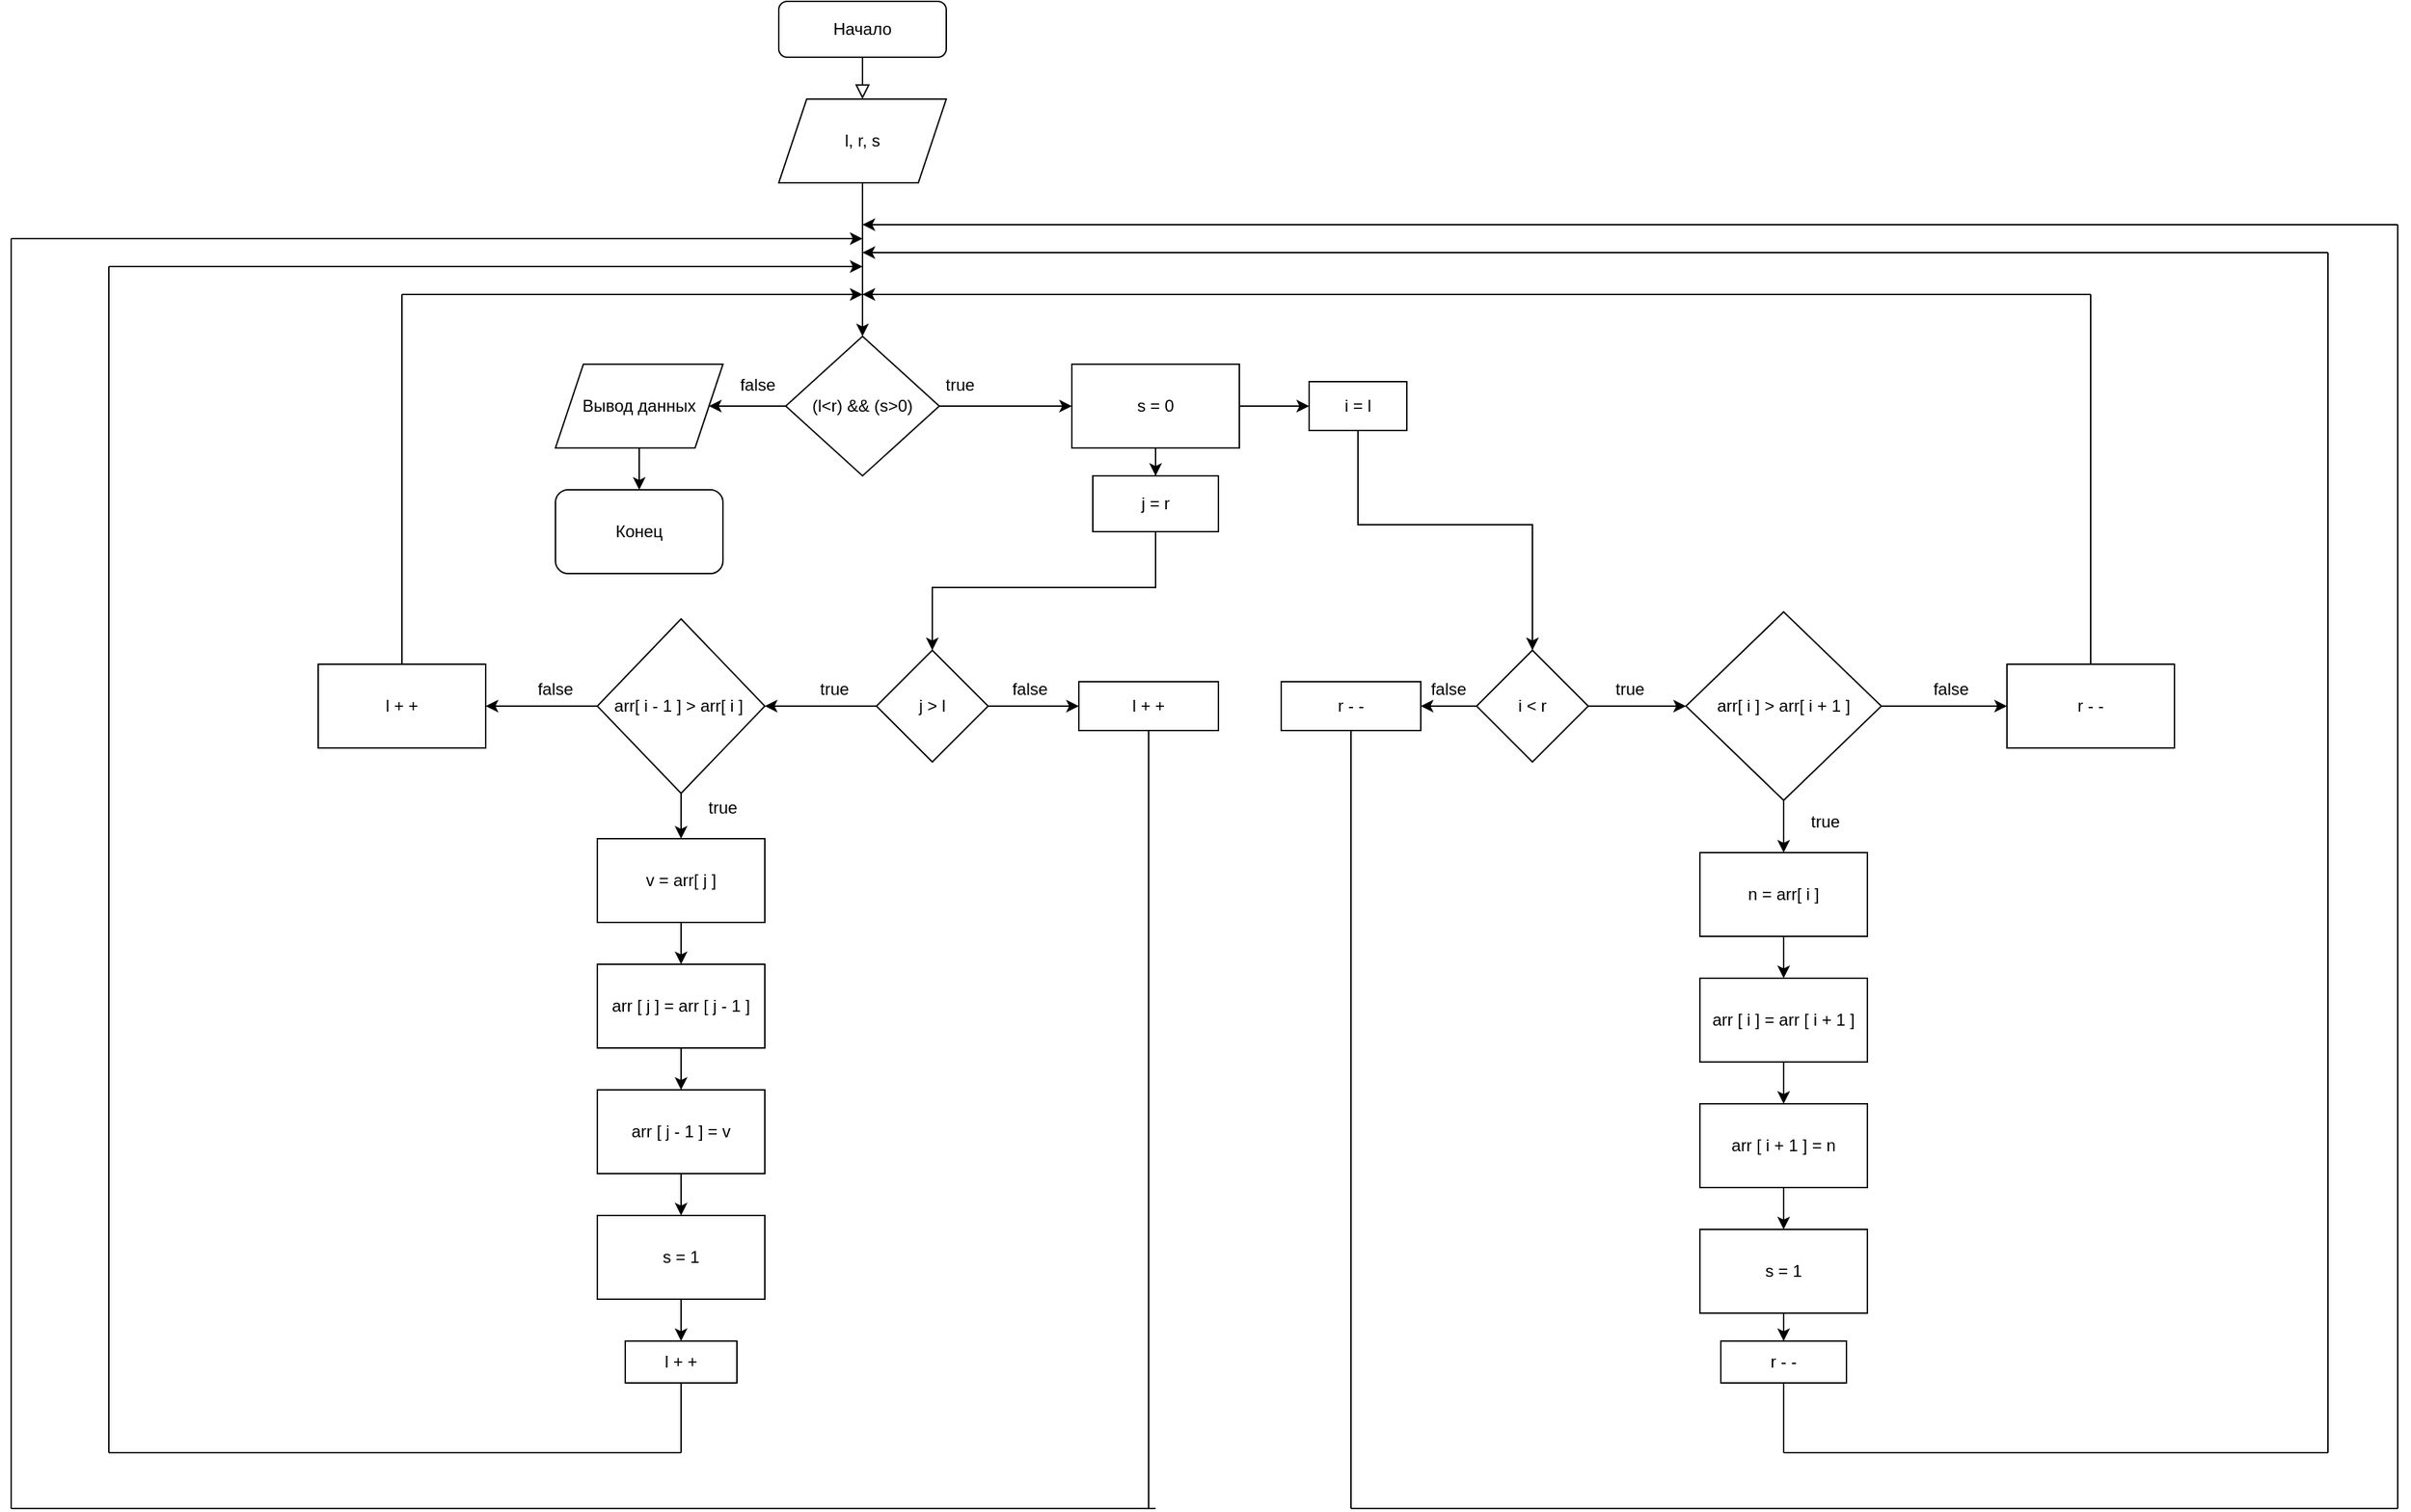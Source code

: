 <mxfile version="21.1.2" type="device">
  <diagram id="C5RBs43oDa-KdzZeNtuy" name="Page-1">
    <mxGraphModel dx="2885" dy="1188" grid="1" gridSize="10" guides="1" tooltips="1" connect="1" arrows="1" fold="1" page="1" pageScale="1" pageWidth="827" pageHeight="1169" math="0" shadow="0">
      <root>
        <mxCell id="WIyWlLk6GJQsqaUBKTNV-0" />
        <mxCell id="WIyWlLk6GJQsqaUBKTNV-1" parent="WIyWlLk6GJQsqaUBKTNV-0" />
        <mxCell id="WIyWlLk6GJQsqaUBKTNV-2" value="" style="rounded=0;html=1;jettySize=auto;orthogonalLoop=1;fontSize=11;endArrow=block;endFill=0;endSize=8;strokeWidth=1;shadow=0;labelBackgroundColor=none;edgeStyle=orthogonalEdgeStyle;" parent="WIyWlLk6GJQsqaUBKTNV-1" source="WIyWlLk6GJQsqaUBKTNV-3" edge="1">
          <mxGeometry relative="1" as="geometry">
            <mxPoint x="220" y="110" as="targetPoint" />
          </mxGeometry>
        </mxCell>
        <mxCell id="WIyWlLk6GJQsqaUBKTNV-3" value="Начало" style="rounded=1;whiteSpace=wrap;html=1;fontSize=12;glass=0;strokeWidth=1;shadow=0;" parent="WIyWlLk6GJQsqaUBKTNV-1" vertex="1">
          <mxGeometry x="160" y="40" width="120" height="40" as="geometry" />
        </mxCell>
        <mxCell id="ZGtKO9bcvpAh2ufPQVij-3" value="" style="edgeStyle=orthogonalEdgeStyle;rounded=0;orthogonalLoop=1;jettySize=auto;html=1;" parent="WIyWlLk6GJQsqaUBKTNV-1" source="ZGtKO9bcvpAh2ufPQVij-0" target="ZGtKO9bcvpAh2ufPQVij-1" edge="1">
          <mxGeometry relative="1" as="geometry" />
        </mxCell>
        <mxCell id="ZGtKO9bcvpAh2ufPQVij-0" value="l, r, s" style="shape=parallelogram;perimeter=parallelogramPerimeter;whiteSpace=wrap;html=1;fixedSize=1;" parent="WIyWlLk6GJQsqaUBKTNV-1" vertex="1">
          <mxGeometry x="160" y="110" width="120" height="60" as="geometry" />
        </mxCell>
        <mxCell id="ZGtKO9bcvpAh2ufPQVij-6" value="" style="edgeStyle=orthogonalEdgeStyle;rounded=0;orthogonalLoop=1;jettySize=auto;html=1;" parent="WIyWlLk6GJQsqaUBKTNV-1" source="ZGtKO9bcvpAh2ufPQVij-1" edge="1">
          <mxGeometry relative="1" as="geometry">
            <mxPoint x="110" y="330" as="targetPoint" />
          </mxGeometry>
        </mxCell>
        <mxCell id="ZGtKO9bcvpAh2ufPQVij-9" value="" style="edgeStyle=orthogonalEdgeStyle;rounded=0;orthogonalLoop=1;jettySize=auto;html=1;" parent="WIyWlLk6GJQsqaUBKTNV-1" source="ZGtKO9bcvpAh2ufPQVij-1" edge="1">
          <mxGeometry relative="1" as="geometry">
            <mxPoint x="370" y="330" as="targetPoint" />
          </mxGeometry>
        </mxCell>
        <mxCell id="ZGtKO9bcvpAh2ufPQVij-1" value="(l&amp;lt;r) &amp;amp;&amp;amp; (s&amp;gt;0)" style="rhombus;whiteSpace=wrap;html=1;" parent="WIyWlLk6GJQsqaUBKTNV-1" vertex="1">
          <mxGeometry x="165" y="280" width="110" height="100" as="geometry" />
        </mxCell>
        <mxCell id="ZGtKO9bcvpAh2ufPQVij-7" value="false" style="text;html=1;strokeColor=none;fillColor=none;align=center;verticalAlign=middle;whiteSpace=wrap;rounded=0;" parent="WIyWlLk6GJQsqaUBKTNV-1" vertex="1">
          <mxGeometry x="135" y="310" width="20" height="10" as="geometry" />
        </mxCell>
        <mxCell id="ZGtKO9bcvpAh2ufPQVij-12" value="" style="edgeStyle=orthogonalEdgeStyle;rounded=0;orthogonalLoop=1;jettySize=auto;html=1;" parent="WIyWlLk6GJQsqaUBKTNV-1" source="ZGtKO9bcvpAh2ufPQVij-10" target="ZGtKO9bcvpAh2ufPQVij-11" edge="1">
          <mxGeometry relative="1" as="geometry">
            <Array as="points">
              <mxPoint x="430" y="460" />
              <mxPoint x="270" y="460" />
            </Array>
          </mxGeometry>
        </mxCell>
        <mxCell id="ZGtKO9bcvpAh2ufPQVij-17" value="" style="edgeStyle=orthogonalEdgeStyle;rounded=0;orthogonalLoop=1;jettySize=auto;html=1;" parent="WIyWlLk6GJQsqaUBKTNV-1" source="ZGtKO9bcvpAh2ufPQVij-10" target="ZGtKO9bcvpAh2ufPQVij-16" edge="1">
          <mxGeometry relative="1" as="geometry" />
        </mxCell>
        <mxCell id="ZGtKO9bcvpAh2ufPQVij-21" value="" style="edgeStyle=orthogonalEdgeStyle;rounded=0;orthogonalLoop=1;jettySize=auto;html=1;" parent="WIyWlLk6GJQsqaUBKTNV-1" source="ZGtKO9bcvpAh2ufPQVij-10" target="ZGtKO9bcvpAh2ufPQVij-19" edge="1">
          <mxGeometry relative="1" as="geometry" />
        </mxCell>
        <mxCell id="ZGtKO9bcvpAh2ufPQVij-10" value="s = 0" style="rounded=0;whiteSpace=wrap;html=1;" parent="WIyWlLk6GJQsqaUBKTNV-1" vertex="1">
          <mxGeometry x="370" y="300" width="120" height="60" as="geometry" />
        </mxCell>
        <mxCell id="ZGtKO9bcvpAh2ufPQVij-32" value="" style="edgeStyle=orthogonalEdgeStyle;rounded=0;orthogonalLoop=1;jettySize=auto;html=1;" parent="WIyWlLk6GJQsqaUBKTNV-1" source="ZGtKO9bcvpAh2ufPQVij-11" target="ZGtKO9bcvpAh2ufPQVij-31" edge="1">
          <mxGeometry relative="1" as="geometry" />
        </mxCell>
        <mxCell id="ZGtKO9bcvpAh2ufPQVij-34" value="" style="edgeStyle=orthogonalEdgeStyle;rounded=0;orthogonalLoop=1;jettySize=auto;html=1;" parent="WIyWlLk6GJQsqaUBKTNV-1" source="ZGtKO9bcvpAh2ufPQVij-11" target="ZGtKO9bcvpAh2ufPQVij-33" edge="1">
          <mxGeometry relative="1" as="geometry" />
        </mxCell>
        <mxCell id="ZGtKO9bcvpAh2ufPQVij-11" value="j &amp;gt; l" style="rhombus;whiteSpace=wrap;html=1;rounded=0;" parent="WIyWlLk6GJQsqaUBKTNV-1" vertex="1">
          <mxGeometry x="230" y="505" width="80" height="80" as="geometry" />
        </mxCell>
        <mxCell id="ZGtKO9bcvpAh2ufPQVij-23" value="" style="edgeStyle=orthogonalEdgeStyle;rounded=0;orthogonalLoop=1;jettySize=auto;html=1;" parent="WIyWlLk6GJQsqaUBKTNV-1" source="ZGtKO9bcvpAh2ufPQVij-13" target="ZGtKO9bcvpAh2ufPQVij-22" edge="1">
          <mxGeometry relative="1" as="geometry" />
        </mxCell>
        <mxCell id="ZGtKO9bcvpAh2ufPQVij-29" value="" style="edgeStyle=orthogonalEdgeStyle;rounded=0;orthogonalLoop=1;jettySize=auto;html=1;entryX=1;entryY=0.5;entryDx=0;entryDy=0;" parent="WIyWlLk6GJQsqaUBKTNV-1" source="ZGtKO9bcvpAh2ufPQVij-13" target="ZGtKO9bcvpAh2ufPQVij-30" edge="1">
          <mxGeometry relative="1" as="geometry">
            <mxPoint x="640" y="545" as="targetPoint" />
          </mxGeometry>
        </mxCell>
        <mxCell id="ZGtKO9bcvpAh2ufPQVij-13" value="i &amp;lt; r" style="rhombus;whiteSpace=wrap;html=1;rounded=0;" parent="WIyWlLk6GJQsqaUBKTNV-1" vertex="1">
          <mxGeometry x="660" y="505" width="80" height="80" as="geometry" />
        </mxCell>
        <mxCell id="ZGtKO9bcvpAh2ufPQVij-15" value="true" style="text;html=1;strokeColor=none;fillColor=none;align=center;verticalAlign=middle;whiteSpace=wrap;rounded=0;" parent="WIyWlLk6GJQsqaUBKTNV-1" vertex="1">
          <mxGeometry x="280" y="310" width="20" height="10" as="geometry" />
        </mxCell>
        <mxCell id="ZGtKO9bcvpAh2ufPQVij-18" value="" style="edgeStyle=orthogonalEdgeStyle;rounded=0;orthogonalLoop=1;jettySize=auto;html=1;" parent="WIyWlLk6GJQsqaUBKTNV-1" source="ZGtKO9bcvpAh2ufPQVij-16" target="ZGtKO9bcvpAh2ufPQVij-13" edge="1">
          <mxGeometry relative="1" as="geometry">
            <Array as="points">
              <mxPoint x="575" y="415" />
              <mxPoint x="700" y="415" />
              <mxPoint x="700" y="510" />
            </Array>
          </mxGeometry>
        </mxCell>
        <mxCell id="ZGtKO9bcvpAh2ufPQVij-16" value="i = l" style="rounded=0;whiteSpace=wrap;html=1;" parent="WIyWlLk6GJQsqaUBKTNV-1" vertex="1">
          <mxGeometry x="540" y="312.5" width="70" height="35" as="geometry" />
        </mxCell>
        <mxCell id="ZGtKO9bcvpAh2ufPQVij-19" value="j = r" style="rounded=0;whiteSpace=wrap;html=1;" parent="WIyWlLk6GJQsqaUBKTNV-1" vertex="1">
          <mxGeometry x="385" y="380" width="90" height="40" as="geometry" />
        </mxCell>
        <mxCell id="ZGtKO9bcvpAh2ufPQVij-36" value="" style="edgeStyle=orthogonalEdgeStyle;rounded=0;orthogonalLoop=1;jettySize=auto;html=1;" parent="WIyWlLk6GJQsqaUBKTNV-1" source="ZGtKO9bcvpAh2ufPQVij-22" target="ZGtKO9bcvpAh2ufPQVij-35" edge="1">
          <mxGeometry relative="1" as="geometry" />
        </mxCell>
        <mxCell id="ZGtKO9bcvpAh2ufPQVij-73" value="" style="edgeStyle=orthogonalEdgeStyle;rounded=0;orthogonalLoop=1;jettySize=auto;html=1;" parent="WIyWlLk6GJQsqaUBKTNV-1" source="ZGtKO9bcvpAh2ufPQVij-22" target="ZGtKO9bcvpAh2ufPQVij-72" edge="1">
          <mxGeometry relative="1" as="geometry" />
        </mxCell>
        <mxCell id="ZGtKO9bcvpAh2ufPQVij-22" value="arr[ i ] &amp;gt; arr[ i + 1 ]" style="rhombus;whiteSpace=wrap;html=1;rounded=0;" parent="WIyWlLk6GJQsqaUBKTNV-1" vertex="1">
          <mxGeometry x="810" y="477.5" width="140" height="135" as="geometry" />
        </mxCell>
        <mxCell id="ZGtKO9bcvpAh2ufPQVij-30" value="r - -" style="rounded=0;whiteSpace=wrap;html=1;" parent="WIyWlLk6GJQsqaUBKTNV-1" vertex="1">
          <mxGeometry x="520" y="527.5" width="100" height="35" as="geometry" />
        </mxCell>
        <mxCell id="ZGtKO9bcvpAh2ufPQVij-31" value="l + +" style="rounded=0;whiteSpace=wrap;html=1;" parent="WIyWlLk6GJQsqaUBKTNV-1" vertex="1">
          <mxGeometry x="375" y="527.5" width="100" height="35" as="geometry" />
        </mxCell>
        <mxCell id="ZGtKO9bcvpAh2ufPQVij-50" value="" style="edgeStyle=orthogonalEdgeStyle;rounded=0;orthogonalLoop=1;jettySize=auto;html=1;" parent="WIyWlLk6GJQsqaUBKTNV-1" source="ZGtKO9bcvpAh2ufPQVij-33" target="ZGtKO9bcvpAh2ufPQVij-44" edge="1">
          <mxGeometry relative="1" as="geometry" />
        </mxCell>
        <mxCell id="ZGtKO9bcvpAh2ufPQVij-81" value="" style="edgeStyle=orthogonalEdgeStyle;rounded=0;orthogonalLoop=1;jettySize=auto;html=1;" parent="WIyWlLk6GJQsqaUBKTNV-1" source="ZGtKO9bcvpAh2ufPQVij-33" target="ZGtKO9bcvpAh2ufPQVij-80" edge="1">
          <mxGeometry relative="1" as="geometry" />
        </mxCell>
        <mxCell id="ZGtKO9bcvpAh2ufPQVij-33" value="arr[ i - 1 ] &amp;gt; arr[ i ]&amp;nbsp;" style="rhombus;whiteSpace=wrap;html=1;rounded=0;" parent="WIyWlLk6GJQsqaUBKTNV-1" vertex="1">
          <mxGeometry x="30" y="482.5" width="120" height="125" as="geometry" />
        </mxCell>
        <mxCell id="ZGtKO9bcvpAh2ufPQVij-38" value="" style="edgeStyle=orthogonalEdgeStyle;rounded=0;orthogonalLoop=1;jettySize=auto;html=1;" parent="WIyWlLk6GJQsqaUBKTNV-1" source="ZGtKO9bcvpAh2ufPQVij-35" target="ZGtKO9bcvpAh2ufPQVij-37" edge="1">
          <mxGeometry relative="1" as="geometry" />
        </mxCell>
        <mxCell id="ZGtKO9bcvpAh2ufPQVij-35" value="n = arr[ i ]" style="whiteSpace=wrap;html=1;rounded=0;" parent="WIyWlLk6GJQsqaUBKTNV-1" vertex="1">
          <mxGeometry x="820" y="650" width="120" height="60" as="geometry" />
        </mxCell>
        <mxCell id="ZGtKO9bcvpAh2ufPQVij-40" value="" style="edgeStyle=orthogonalEdgeStyle;rounded=0;orthogonalLoop=1;jettySize=auto;html=1;" parent="WIyWlLk6GJQsqaUBKTNV-1" source="ZGtKO9bcvpAh2ufPQVij-37" target="ZGtKO9bcvpAh2ufPQVij-39" edge="1">
          <mxGeometry relative="1" as="geometry" />
        </mxCell>
        <mxCell id="ZGtKO9bcvpAh2ufPQVij-37" value="arr [ i ] = arr [ i + 1 ]" style="whiteSpace=wrap;html=1;rounded=0;" parent="WIyWlLk6GJQsqaUBKTNV-1" vertex="1">
          <mxGeometry x="820" y="740" width="120" height="60" as="geometry" />
        </mxCell>
        <mxCell id="ZGtKO9bcvpAh2ufPQVij-42" value="" style="edgeStyle=orthogonalEdgeStyle;rounded=0;orthogonalLoop=1;jettySize=auto;html=1;" parent="WIyWlLk6GJQsqaUBKTNV-1" source="ZGtKO9bcvpAh2ufPQVij-39" target="ZGtKO9bcvpAh2ufPQVij-41" edge="1">
          <mxGeometry relative="1" as="geometry" />
        </mxCell>
        <mxCell id="ZGtKO9bcvpAh2ufPQVij-39" value="arr [ i + 1 ] = n" style="whiteSpace=wrap;html=1;rounded=0;" parent="WIyWlLk6GJQsqaUBKTNV-1" vertex="1">
          <mxGeometry x="820" y="830" width="120" height="60" as="geometry" />
        </mxCell>
        <mxCell id="ZGtKO9bcvpAh2ufPQVij-54" value="" style="edgeStyle=orthogonalEdgeStyle;rounded=0;orthogonalLoop=1;jettySize=auto;html=1;" parent="WIyWlLk6GJQsqaUBKTNV-1" source="ZGtKO9bcvpAh2ufPQVij-41" target="ZGtKO9bcvpAh2ufPQVij-53" edge="1">
          <mxGeometry relative="1" as="geometry" />
        </mxCell>
        <mxCell id="ZGtKO9bcvpAh2ufPQVij-41" value="s = 1" style="whiteSpace=wrap;html=1;rounded=0;" parent="WIyWlLk6GJQsqaUBKTNV-1" vertex="1">
          <mxGeometry x="820" y="920" width="120" height="60" as="geometry" />
        </mxCell>
        <mxCell id="ZGtKO9bcvpAh2ufPQVij-43" value="" style="edgeStyle=orthogonalEdgeStyle;rounded=0;orthogonalLoop=1;jettySize=auto;html=1;" parent="WIyWlLk6GJQsqaUBKTNV-1" source="ZGtKO9bcvpAh2ufPQVij-44" target="ZGtKO9bcvpAh2ufPQVij-46" edge="1">
          <mxGeometry relative="1" as="geometry" />
        </mxCell>
        <mxCell id="ZGtKO9bcvpAh2ufPQVij-44" value="v = arr[ j ]" style="whiteSpace=wrap;html=1;rounded=0;" parent="WIyWlLk6GJQsqaUBKTNV-1" vertex="1">
          <mxGeometry x="30" y="640" width="120" height="60" as="geometry" />
        </mxCell>
        <mxCell id="ZGtKO9bcvpAh2ufPQVij-45" value="" style="edgeStyle=orthogonalEdgeStyle;rounded=0;orthogonalLoop=1;jettySize=auto;html=1;" parent="WIyWlLk6GJQsqaUBKTNV-1" source="ZGtKO9bcvpAh2ufPQVij-46" target="ZGtKO9bcvpAh2ufPQVij-48" edge="1">
          <mxGeometry relative="1" as="geometry" />
        </mxCell>
        <mxCell id="ZGtKO9bcvpAh2ufPQVij-46" value="arr [ j ] = arr [ j - 1 ]" style="whiteSpace=wrap;html=1;rounded=0;" parent="WIyWlLk6GJQsqaUBKTNV-1" vertex="1">
          <mxGeometry x="30" y="730" width="120" height="60" as="geometry" />
        </mxCell>
        <mxCell id="ZGtKO9bcvpAh2ufPQVij-47" value="" style="edgeStyle=orthogonalEdgeStyle;rounded=0;orthogonalLoop=1;jettySize=auto;html=1;" parent="WIyWlLk6GJQsqaUBKTNV-1" source="ZGtKO9bcvpAh2ufPQVij-48" target="ZGtKO9bcvpAh2ufPQVij-49" edge="1">
          <mxGeometry relative="1" as="geometry" />
        </mxCell>
        <mxCell id="ZGtKO9bcvpAh2ufPQVij-48" value="arr [ j - 1 ] = v" style="whiteSpace=wrap;html=1;rounded=0;" parent="WIyWlLk6GJQsqaUBKTNV-1" vertex="1">
          <mxGeometry x="30" y="820" width="120" height="60" as="geometry" />
        </mxCell>
        <mxCell id="ZGtKO9bcvpAh2ufPQVij-52" value="" style="edgeStyle=orthogonalEdgeStyle;rounded=0;orthogonalLoop=1;jettySize=auto;html=1;" parent="WIyWlLk6GJQsqaUBKTNV-1" source="ZGtKO9bcvpAh2ufPQVij-49" target="ZGtKO9bcvpAh2ufPQVij-51" edge="1">
          <mxGeometry relative="1" as="geometry" />
        </mxCell>
        <mxCell id="ZGtKO9bcvpAh2ufPQVij-49" value="s = 1" style="whiteSpace=wrap;html=1;rounded=0;" parent="WIyWlLk6GJQsqaUBKTNV-1" vertex="1">
          <mxGeometry x="30" y="910" width="120" height="60" as="geometry" />
        </mxCell>
        <mxCell id="ZGtKO9bcvpAh2ufPQVij-51" value="l + +" style="whiteSpace=wrap;html=1;rounded=0;" parent="WIyWlLk6GJQsqaUBKTNV-1" vertex="1">
          <mxGeometry x="50" y="1000" width="80" height="30" as="geometry" />
        </mxCell>
        <mxCell id="ZGtKO9bcvpAh2ufPQVij-53" value="r - -" style="whiteSpace=wrap;html=1;rounded=0;" parent="WIyWlLk6GJQsqaUBKTNV-1" vertex="1">
          <mxGeometry x="835" y="1000" width="90" height="30" as="geometry" />
        </mxCell>
        <mxCell id="ZGtKO9bcvpAh2ufPQVij-56" value="" style="endArrow=none;html=1;rounded=0;entryX=0.5;entryY=1;entryDx=0;entryDy=0;" parent="WIyWlLk6GJQsqaUBKTNV-1" target="ZGtKO9bcvpAh2ufPQVij-53" edge="1">
          <mxGeometry width="50" height="50" relative="1" as="geometry">
            <mxPoint x="880" y="1080" as="sourcePoint" />
            <mxPoint x="640" y="800" as="targetPoint" />
          </mxGeometry>
        </mxCell>
        <mxCell id="ZGtKO9bcvpAh2ufPQVij-57" value="" style="endArrow=none;html=1;rounded=0;" parent="WIyWlLk6GJQsqaUBKTNV-1" edge="1">
          <mxGeometry width="50" height="50" relative="1" as="geometry">
            <mxPoint x="880" y="1080" as="sourcePoint" />
            <mxPoint x="1270" y="1080" as="targetPoint" />
          </mxGeometry>
        </mxCell>
        <mxCell id="ZGtKO9bcvpAh2ufPQVij-58" value="" style="endArrow=none;html=1;rounded=0;" parent="WIyWlLk6GJQsqaUBKTNV-1" edge="1">
          <mxGeometry width="50" height="50" relative="1" as="geometry">
            <mxPoint x="1270" y="1080" as="sourcePoint" />
            <mxPoint x="1270" y="220" as="targetPoint" />
          </mxGeometry>
        </mxCell>
        <mxCell id="ZGtKO9bcvpAh2ufPQVij-59" value="" style="endArrow=none;html=1;rounded=0;" parent="WIyWlLk6GJQsqaUBKTNV-1" edge="1">
          <mxGeometry width="50" height="50" relative="1" as="geometry">
            <mxPoint x="340" y="220" as="sourcePoint" />
            <mxPoint x="1270" y="220" as="targetPoint" />
          </mxGeometry>
        </mxCell>
        <mxCell id="ZGtKO9bcvpAh2ufPQVij-61" value="" style="endArrow=none;html=1;rounded=0;entryX=0.5;entryY=1;entryDx=0;entryDy=0;" parent="WIyWlLk6GJQsqaUBKTNV-1" target="ZGtKO9bcvpAh2ufPQVij-51" edge="1">
          <mxGeometry width="50" height="50" relative="1" as="geometry">
            <mxPoint x="90" y="1080" as="sourcePoint" />
            <mxPoint x="80" y="1070" as="targetPoint" />
          </mxGeometry>
        </mxCell>
        <mxCell id="ZGtKO9bcvpAh2ufPQVij-62" value="" style="endArrow=none;html=1;rounded=0;" parent="WIyWlLk6GJQsqaUBKTNV-1" edge="1">
          <mxGeometry width="50" height="50" relative="1" as="geometry">
            <mxPoint x="-320" y="1080" as="sourcePoint" />
            <mxPoint x="90" y="1080" as="targetPoint" />
          </mxGeometry>
        </mxCell>
        <mxCell id="ZGtKO9bcvpAh2ufPQVij-63" value="" style="endArrow=none;html=1;rounded=0;" parent="WIyWlLk6GJQsqaUBKTNV-1" edge="1">
          <mxGeometry width="50" height="50" relative="1" as="geometry">
            <mxPoint x="-320" y="1080" as="sourcePoint" />
            <mxPoint x="-320" y="230" as="targetPoint" />
          </mxGeometry>
        </mxCell>
        <mxCell id="ZGtKO9bcvpAh2ufPQVij-66" value="false" style="text;html=1;strokeColor=none;fillColor=none;align=center;verticalAlign=middle;whiteSpace=wrap;rounded=0;" parent="WIyWlLk6GJQsqaUBKTNV-1" vertex="1">
          <mxGeometry x="630" y="527.5" width="20" height="10" as="geometry" />
        </mxCell>
        <mxCell id="ZGtKO9bcvpAh2ufPQVij-67" value="false" style="text;html=1;strokeColor=none;fillColor=none;align=center;verticalAlign=middle;whiteSpace=wrap;rounded=0;" parent="WIyWlLk6GJQsqaUBKTNV-1" vertex="1">
          <mxGeometry x="330" y="527.5" width="20" height="10" as="geometry" />
        </mxCell>
        <mxCell id="ZGtKO9bcvpAh2ufPQVij-68" value="true" style="text;html=1;strokeColor=none;fillColor=none;align=center;verticalAlign=middle;whiteSpace=wrap;rounded=0;" parent="WIyWlLk6GJQsqaUBKTNV-1" vertex="1">
          <mxGeometry x="760" y="527.5" width="20" height="10" as="geometry" />
        </mxCell>
        <mxCell id="ZGtKO9bcvpAh2ufPQVij-69" value="true" style="text;html=1;strokeColor=none;fillColor=none;align=center;verticalAlign=middle;whiteSpace=wrap;rounded=0;" parent="WIyWlLk6GJQsqaUBKTNV-1" vertex="1">
          <mxGeometry x="190" y="527.5" width="20" height="10" as="geometry" />
        </mxCell>
        <mxCell id="ZGtKO9bcvpAh2ufPQVij-70" value="true" style="text;html=1;strokeColor=none;fillColor=none;align=center;verticalAlign=middle;whiteSpace=wrap;rounded=0;" parent="WIyWlLk6GJQsqaUBKTNV-1" vertex="1">
          <mxGeometry x="900" y="622.5" width="20" height="10" as="geometry" />
        </mxCell>
        <mxCell id="ZGtKO9bcvpAh2ufPQVij-71" value="true" style="text;html=1;strokeColor=none;fillColor=none;align=center;verticalAlign=middle;whiteSpace=wrap;rounded=0;" parent="WIyWlLk6GJQsqaUBKTNV-1" vertex="1">
          <mxGeometry x="110" y="612.5" width="20" height="10" as="geometry" />
        </mxCell>
        <mxCell id="ZGtKO9bcvpAh2ufPQVij-72" value="r - -" style="whiteSpace=wrap;html=1;rounded=0;" parent="WIyWlLk6GJQsqaUBKTNV-1" vertex="1">
          <mxGeometry x="1040" y="515" width="120" height="60" as="geometry" />
        </mxCell>
        <mxCell id="ZGtKO9bcvpAh2ufPQVij-78" value="" style="endArrow=classic;html=1;rounded=0;" parent="WIyWlLk6GJQsqaUBKTNV-1" edge="1">
          <mxGeometry width="50" height="50" relative="1" as="geometry">
            <mxPoint x="340" y="220" as="sourcePoint" />
            <mxPoint x="220" y="220" as="targetPoint" />
          </mxGeometry>
        </mxCell>
        <mxCell id="ZGtKO9bcvpAh2ufPQVij-79" value="" style="endArrow=classic;html=1;rounded=0;" parent="WIyWlLk6GJQsqaUBKTNV-1" edge="1">
          <mxGeometry width="50" height="50" relative="1" as="geometry">
            <mxPoint x="-320" y="230" as="sourcePoint" />
            <mxPoint x="220" y="230" as="targetPoint" />
          </mxGeometry>
        </mxCell>
        <mxCell id="ZGtKO9bcvpAh2ufPQVij-80" value="l + +" style="whiteSpace=wrap;html=1;rounded=0;" parent="WIyWlLk6GJQsqaUBKTNV-1" vertex="1">
          <mxGeometry x="-170" y="515" width="120" height="60" as="geometry" />
        </mxCell>
        <mxCell id="ZGtKO9bcvpAh2ufPQVij-82" value="" style="endArrow=none;html=1;rounded=0;entryX=0.5;entryY=1;entryDx=0;entryDy=0;" parent="WIyWlLk6GJQsqaUBKTNV-1" target="ZGtKO9bcvpAh2ufPQVij-31" edge="1">
          <mxGeometry width="50" height="50" relative="1" as="geometry">
            <mxPoint x="425" y="1120" as="sourcePoint" />
            <mxPoint x="420" y="680" as="targetPoint" />
          </mxGeometry>
        </mxCell>
        <mxCell id="ZGtKO9bcvpAh2ufPQVij-83" value="" style="endArrow=none;html=1;rounded=0;" parent="WIyWlLk6GJQsqaUBKTNV-1" edge="1">
          <mxGeometry width="50" height="50" relative="1" as="geometry">
            <mxPoint x="-390" y="1120" as="sourcePoint" />
            <mxPoint x="430" y="1120" as="targetPoint" />
          </mxGeometry>
        </mxCell>
        <mxCell id="ZGtKO9bcvpAh2ufPQVij-84" value="" style="endArrow=none;html=1;rounded=0;" parent="WIyWlLk6GJQsqaUBKTNV-1" edge="1">
          <mxGeometry width="50" height="50" relative="1" as="geometry">
            <mxPoint x="-390" y="1120" as="sourcePoint" />
            <mxPoint x="-390" y="210" as="targetPoint" />
          </mxGeometry>
        </mxCell>
        <mxCell id="ZGtKO9bcvpAh2ufPQVij-85" value="" style="endArrow=classic;html=1;rounded=0;" parent="WIyWlLk6GJQsqaUBKTNV-1" edge="1">
          <mxGeometry width="50" height="50" relative="1" as="geometry">
            <mxPoint x="-390" y="210" as="sourcePoint" />
            <mxPoint x="220" y="210" as="targetPoint" />
          </mxGeometry>
        </mxCell>
        <mxCell id="ZGtKO9bcvpAh2ufPQVij-86" value="" style="endArrow=none;html=1;rounded=0;entryX=0.5;entryY=1;entryDx=0;entryDy=0;" parent="WIyWlLk6GJQsqaUBKTNV-1" target="ZGtKO9bcvpAh2ufPQVij-30" edge="1">
          <mxGeometry width="50" height="50" relative="1" as="geometry">
            <mxPoint x="570" y="1120" as="sourcePoint" />
            <mxPoint x="860" y="650" as="targetPoint" />
          </mxGeometry>
        </mxCell>
        <mxCell id="ZGtKO9bcvpAh2ufPQVij-87" value="" style="endArrow=none;html=1;rounded=0;" parent="WIyWlLk6GJQsqaUBKTNV-1" edge="1">
          <mxGeometry width="50" height="50" relative="1" as="geometry">
            <mxPoint x="570" y="1120" as="sourcePoint" />
            <mxPoint x="1320" y="1120" as="targetPoint" />
          </mxGeometry>
        </mxCell>
        <mxCell id="ZGtKO9bcvpAh2ufPQVij-88" value="" style="endArrow=none;html=1;rounded=0;" parent="WIyWlLk6GJQsqaUBKTNV-1" edge="1">
          <mxGeometry width="50" height="50" relative="1" as="geometry">
            <mxPoint x="1320" y="1120" as="sourcePoint" />
            <mxPoint x="1320" y="200" as="targetPoint" />
          </mxGeometry>
        </mxCell>
        <mxCell id="ZGtKO9bcvpAh2ufPQVij-90" value="" style="endArrow=classic;html=1;rounded=0;" parent="WIyWlLk6GJQsqaUBKTNV-1" edge="1">
          <mxGeometry width="50" height="50" relative="1" as="geometry">
            <mxPoint x="1320" y="200" as="sourcePoint" />
            <mxPoint x="220" y="200" as="targetPoint" />
          </mxGeometry>
        </mxCell>
        <mxCell id="ZGtKO9bcvpAh2ufPQVij-91" value="" style="endArrow=none;html=1;rounded=0;exitX=0.5;exitY=0;exitDx=0;exitDy=0;" parent="WIyWlLk6GJQsqaUBKTNV-1" source="ZGtKO9bcvpAh2ufPQVij-80" edge="1">
          <mxGeometry width="50" height="50" relative="1" as="geometry">
            <mxPoint x="-130" y="480" as="sourcePoint" />
            <mxPoint x="-110" y="250" as="targetPoint" />
          </mxGeometry>
        </mxCell>
        <mxCell id="ZGtKO9bcvpAh2ufPQVij-92" value="" style="endArrow=classic;html=1;rounded=0;" parent="WIyWlLk6GJQsqaUBKTNV-1" edge="1">
          <mxGeometry width="50" height="50" relative="1" as="geometry">
            <mxPoint x="-110" y="250" as="sourcePoint" />
            <mxPoint x="220" y="250" as="targetPoint" />
          </mxGeometry>
        </mxCell>
        <mxCell id="ZGtKO9bcvpAh2ufPQVij-93" value="" style="endArrow=none;html=1;rounded=0;exitX=0.5;exitY=0;exitDx=0;exitDy=0;" parent="WIyWlLk6GJQsqaUBKTNV-1" source="ZGtKO9bcvpAh2ufPQVij-72" edge="1">
          <mxGeometry width="50" height="50" relative="1" as="geometry">
            <mxPoint x="1070" y="470" as="sourcePoint" />
            <mxPoint x="1100" y="250" as="targetPoint" />
          </mxGeometry>
        </mxCell>
        <mxCell id="ZGtKO9bcvpAh2ufPQVij-94" value="" style="endArrow=classic;html=1;rounded=0;" parent="WIyWlLk6GJQsqaUBKTNV-1" edge="1">
          <mxGeometry width="50" height="50" relative="1" as="geometry">
            <mxPoint x="1100" y="250" as="sourcePoint" />
            <mxPoint x="220" y="250" as="targetPoint" />
          </mxGeometry>
        </mxCell>
        <mxCell id="ZGtKO9bcvpAh2ufPQVij-98" value="" style="edgeStyle=orthogonalEdgeStyle;rounded=0;orthogonalLoop=1;jettySize=auto;html=1;" parent="WIyWlLk6GJQsqaUBKTNV-1" source="ZGtKO9bcvpAh2ufPQVij-96" target="ZGtKO9bcvpAh2ufPQVij-97" edge="1">
          <mxGeometry relative="1" as="geometry" />
        </mxCell>
        <mxCell id="ZGtKO9bcvpAh2ufPQVij-96" value="Вывод данных" style="shape=parallelogram;perimeter=parallelogramPerimeter;whiteSpace=wrap;html=1;fixedSize=1;" parent="WIyWlLk6GJQsqaUBKTNV-1" vertex="1">
          <mxGeometry y="300" width="120" height="60" as="geometry" />
        </mxCell>
        <mxCell id="ZGtKO9bcvpAh2ufPQVij-97" value="Конец" style="rounded=1;whiteSpace=wrap;html=1;" parent="WIyWlLk6GJQsqaUBKTNV-1" vertex="1">
          <mxGeometry y="390" width="120" height="60" as="geometry" />
        </mxCell>
        <mxCell id="uzg1s4XUbHrUvn2dg-pt-0" value="false" style="text;html=1;strokeColor=none;fillColor=none;align=center;verticalAlign=middle;whiteSpace=wrap;rounded=0;" vertex="1" parent="WIyWlLk6GJQsqaUBKTNV-1">
          <mxGeometry x="-10" y="527.5" width="20" height="10" as="geometry" />
        </mxCell>
        <mxCell id="uzg1s4XUbHrUvn2dg-pt-1" value="false" style="text;html=1;strokeColor=none;fillColor=none;align=center;verticalAlign=middle;whiteSpace=wrap;rounded=0;" vertex="1" parent="WIyWlLk6GJQsqaUBKTNV-1">
          <mxGeometry x="990" y="527.5" width="20" height="10" as="geometry" />
        </mxCell>
      </root>
    </mxGraphModel>
  </diagram>
</mxfile>
